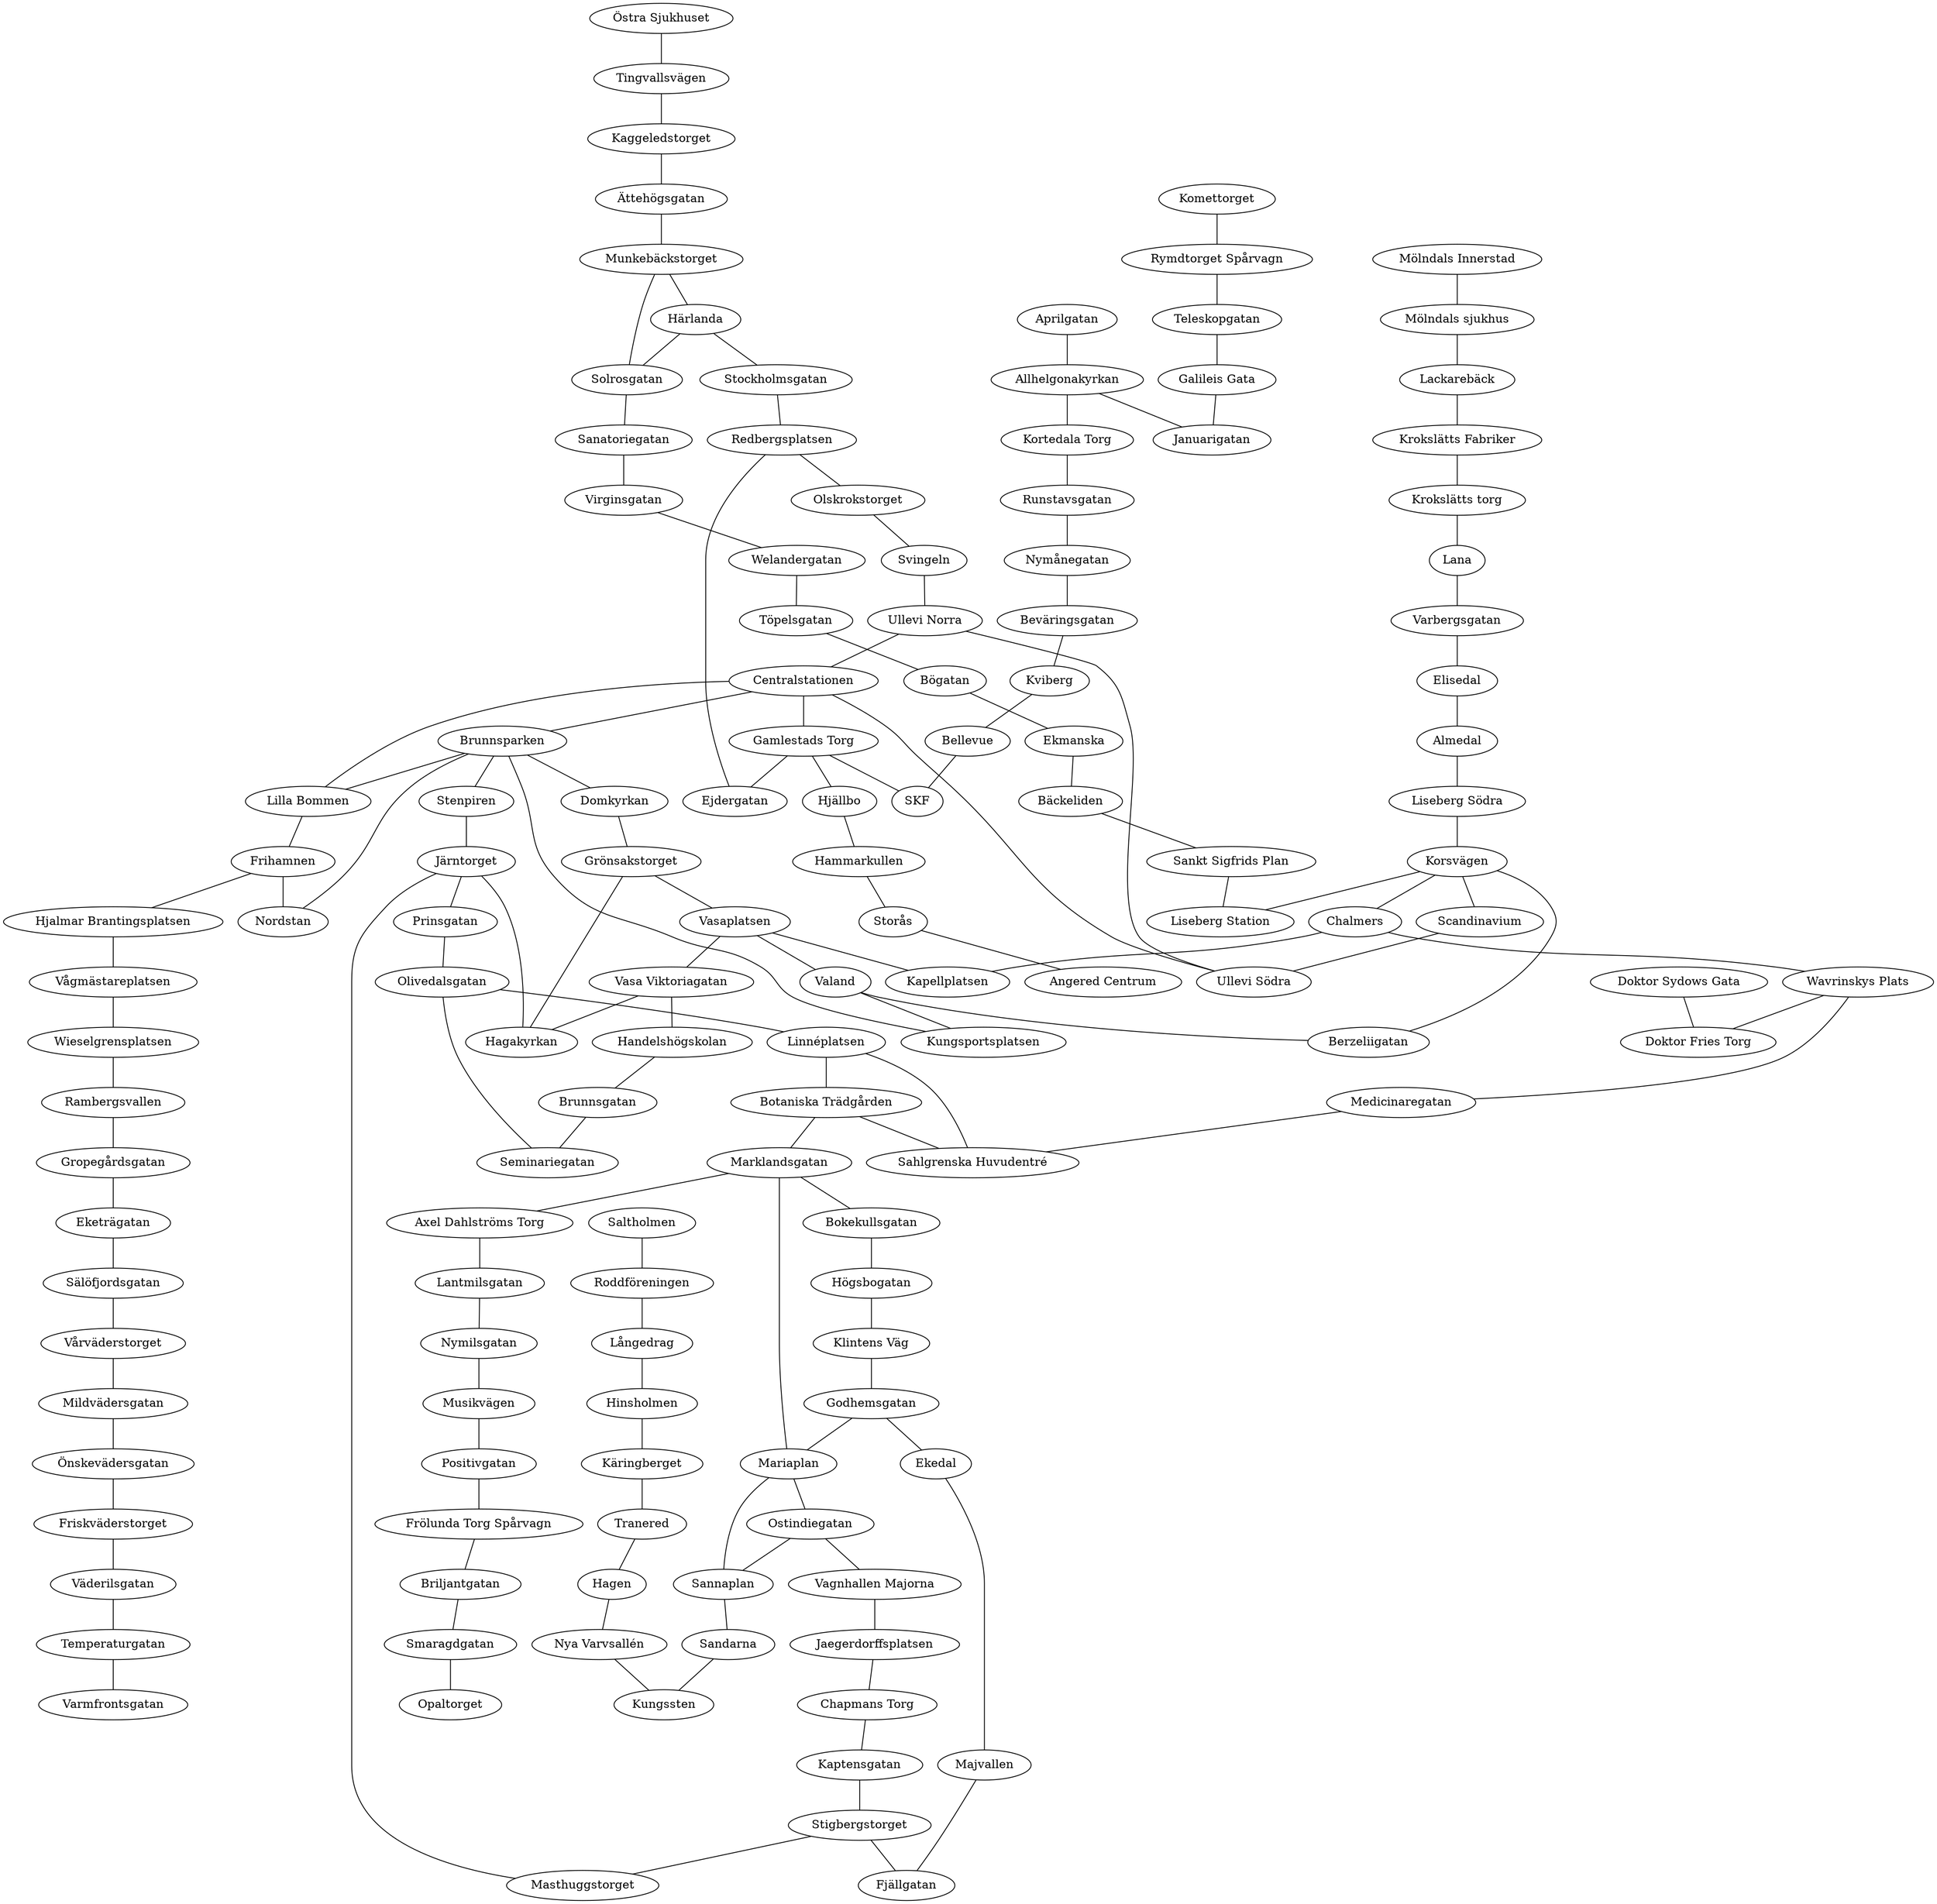 graph {
	"Östra Sjukhuset"
	"Tingvallsvägen"
	Kaggeledstorget
	"Ättehögsgatan"
	"Munkebäckstorget"
	"Härlanda"
	Stockholmsgatan
	Redbergsplatsen
	Olskrokstorget
	Svingeln
	"Ullevi Norra"
	Centralstationen
	Brunnsparken
	Stenpiren
	"Järntorget"
	Prinsgatan
	Olivedalsgatan
	"Linnéplatsen"
	"Botaniska Trädgården"
	Marklandsgatan
	"Axel Dahlströms Torg"
	Lantmilsgatan
	Nymilsgatan
	"Musikvägen"
	Positivgatan
	"Frölunda Torg Spårvagn"
	Briljantgatan
	Smaragdgatan
	"Mölndals Innerstad"
	"Mölndals sjukhus"
	"Lackarebäck"
	"Krokslätts Fabriker"
	"Krokslätts torg"
	Lana
	Varbergsgatan
	Elisedal
	Almedal
	"Liseberg Södra"
	"Korsvägen"
	Scandinavium
	"Ullevi Södra"
	Domkyrkan
	"Grönsakstorget"
	Vasaplatsen
	"Vasa Viktoriagatan"
	"Handelshögskolan"
	Brunnsgatan
	Seminariegatan
	Bokekullsgatan
	"Högsbogatan"
	"Klintens Väg"
	Godhemsgatan
	Mariaplan
	Ostindiegatan
	"Vagnhallen Majorna"
	Jaegerdorffsplatsen
	"Chapmans Torg"
	Kaptensgatan
	Stigbergstorget
	Masthuggstorget
	Hagakyrkan
	Valand
	Kungsportsplatsen
	Solrosgatan
	Sanatoriegatan
	Berzeliigatan
	"Gamlestads Torg"
	"Hjällbo"
	Hammarkullen
	"Storås"
	Virginsgatan
	Welandergatan
	"Töpelsgatan"
	"Bögatan"
	Ekmanska
	"Bäckeliden"
	"Sankt Sigfrids Plan"
	"Liseberg Station"
	"Lilla Bommen"
	Frihamnen
	"Hjalmar Brantingsplatsen"
	"Vågmästareplatsen"
	Wieselgrensplatsen
	Rambergsvallen
	"Gropegårdsgatan"
	"Eketrägatan"
	"Sälöfjordsgatan"
	"Vårväderstorget"
	"Mildvädersgatan"
	"Önskevädersgatan"
	"Friskväderstorget"
	"Väderilsgatan"
	Temperaturgatan
	Aprilgatan
	Allhelgonakyrkan
	"Kortedala Torg"
	Runstavsgatan
	"Nymånegatan"
	"Beväringsgatan"
	Kviberg
	Bellevue
	SKF
	Ejdergatan
	Chalmers
	"Wavrinskys Plats"
	Medicinaregatan
	"Sahlgrenska Huvudentré"
	Nordstan
	Komettorget
	"Rymdtorget Spårvagn"
	Teleskopgatan
	"Galileis Gata"
	Januarigatan
	Kapellplatsen
	"Angered Centrum"
	Sannaplan
	Sandarna
	"Doktor Sydows Gata"
	"Doktor Fries Torg"
	Saltholmen
	"Roddföreningen"
	"Långedrag"
	Hinsholmen
	"Käringberget"
	Tranered
	Hagen
	"Nya Varvsallén"
	Kungssten
	Ekedal
	Majvallen
	"Fjällgatan"
	Opaltorget
	Varmfrontsgatan
	"Östra Sjukhuset" -- "Tingvallsvägen"
	"Tingvallsvägen" -- Kaggeledstorget
	Kaggeledstorget -- "Ättehögsgatan"
	"Ättehögsgatan" -- "Munkebäckstorget"
	"Munkebäckstorget" -- "Härlanda"
	"Munkebäckstorget" -- Solrosgatan
	"Härlanda" -- Stockholmsgatan
	"Härlanda" -- Solrosgatan
	Stockholmsgatan -- Redbergsplatsen
	Redbergsplatsen -- Olskrokstorget
	Redbergsplatsen -- Ejdergatan
	Olskrokstorget -- Svingeln
	Svingeln -- "Ullevi Norra"
	"Ullevi Norra" -- Centralstationen
	"Ullevi Norra" -- "Ullevi Södra"
	Centralstationen -- Brunnsparken
	Centralstationen -- "Gamlestads Torg"
	Centralstationen -- "Lilla Bommen"
	Centralstationen -- "Ullevi Södra"
	Brunnsparken -- Stenpiren
	Brunnsparken -- Domkyrkan
	Brunnsparken -- "Lilla Bommen"
	Brunnsparken -- Nordstan
	Brunnsparken -- Kungsportsplatsen
	Stenpiren -- "Järntorget"
	"Järntorget" -- Prinsgatan
	"Järntorget" -- Hagakyrkan
	"Järntorget" -- Masthuggstorget
	Prinsgatan -- Olivedalsgatan
	Olivedalsgatan -- "Linnéplatsen"
	Olivedalsgatan -- Seminariegatan
	"Linnéplatsen" -- "Botaniska Trädgården"
	"Linnéplatsen" -- "Sahlgrenska Huvudentré"
	"Botaniska Trädgården" -- Marklandsgatan
	"Botaniska Trädgården" -- "Sahlgrenska Huvudentré"
	Marklandsgatan -- "Axel Dahlströms Torg"
	Marklandsgatan -- Bokekullsgatan
	Marklandsgatan -- Mariaplan
	"Axel Dahlströms Torg" -- Lantmilsgatan
	Lantmilsgatan -- Nymilsgatan
	Nymilsgatan -- "Musikvägen"
	"Musikvägen" -- Positivgatan
	Positivgatan -- "Frölunda Torg Spårvagn"
	"Frölunda Torg Spårvagn" -- Briljantgatan
	Briljantgatan -- Smaragdgatan
	Smaragdgatan -- Opaltorget
	"Mölndals Innerstad" -- "Mölndals sjukhus"
	"Mölndals sjukhus" -- "Lackarebäck"
	"Lackarebäck" -- "Krokslätts Fabriker"
	"Krokslätts Fabriker" -- "Krokslätts torg"
	"Krokslätts torg" -- Lana
	Lana -- Varbergsgatan
	Varbergsgatan -- Elisedal
	Elisedal -- Almedal
	Almedal -- "Liseberg Södra"
	"Liseberg Södra" -- "Korsvägen"
	"Korsvägen" -- Scandinavium
	"Korsvägen" -- Berzeliigatan
	"Korsvägen" -- Chalmers
	"Korsvägen" -- "Liseberg Station"
	Scandinavium -- "Ullevi Södra"
	Domkyrkan -- "Grönsakstorget"
	"Grönsakstorget" -- Vasaplatsen
	"Grönsakstorget" -- Hagakyrkan
	Vasaplatsen -- "Vasa Viktoriagatan"
	Vasaplatsen -- Valand
	Vasaplatsen -- Kapellplatsen
	"Vasa Viktoriagatan" -- "Handelshögskolan"
	"Vasa Viktoriagatan" -- Hagakyrkan
	"Handelshögskolan" -- Brunnsgatan
	Brunnsgatan -- Seminariegatan
	Bokekullsgatan -- "Högsbogatan"
	"Högsbogatan" -- "Klintens Väg"
	"Klintens Väg" -- Godhemsgatan
	Godhemsgatan -- Mariaplan
	Godhemsgatan -- Ekedal
	Mariaplan -- Ostindiegatan
	Mariaplan -- Sannaplan
	Ostindiegatan -- "Vagnhallen Majorna"
	Ostindiegatan -- Sannaplan
	"Vagnhallen Majorna" -- Jaegerdorffsplatsen
	Jaegerdorffsplatsen -- "Chapmans Torg"
	"Chapmans Torg" -- Kaptensgatan
	Kaptensgatan -- Stigbergstorget
	Stigbergstorget -- Masthuggstorget
	Stigbergstorget -- "Fjällgatan"
	Valand -- Kungsportsplatsen
	Valand -- Berzeliigatan
	Solrosgatan -- Sanatoriegatan
	Sanatoriegatan -- Virginsgatan
	"Gamlestads Torg" -- "Hjällbo"
	"Gamlestads Torg" -- Ejdergatan
	"Gamlestads Torg" -- SKF
	"Hjällbo" -- Hammarkullen
	Hammarkullen -- "Storås"
	"Storås" -- "Angered Centrum"
	Virginsgatan -- Welandergatan
	Welandergatan -- "Töpelsgatan"
	"Töpelsgatan" -- "Bögatan"
	"Bögatan" -- Ekmanska
	Ekmanska -- "Bäckeliden"
	"Bäckeliden" -- "Sankt Sigfrids Plan"
	"Sankt Sigfrids Plan" -- "Liseberg Station"
	"Lilla Bommen" -- Frihamnen
	Frihamnen -- "Hjalmar Brantingsplatsen"
	Frihamnen -- Nordstan
	"Hjalmar Brantingsplatsen" -- "Vågmästareplatsen"
	"Vågmästareplatsen" -- Wieselgrensplatsen
	Wieselgrensplatsen -- Rambergsvallen
	Rambergsvallen -- "Gropegårdsgatan"
	"Gropegårdsgatan" -- "Eketrägatan"
	"Eketrägatan" -- "Sälöfjordsgatan"
	"Sälöfjordsgatan" -- "Vårväderstorget"
	"Vårväderstorget" -- "Mildvädersgatan"
	"Mildvädersgatan" -- "Önskevädersgatan"
	"Önskevädersgatan" -- "Friskväderstorget"
	"Friskväderstorget" -- "Väderilsgatan"
	"Väderilsgatan" -- Temperaturgatan
	Temperaturgatan -- Varmfrontsgatan
	Aprilgatan -- Allhelgonakyrkan
	Allhelgonakyrkan -- "Kortedala Torg"
	Allhelgonakyrkan -- Januarigatan
	"Kortedala Torg" -- Runstavsgatan
	Runstavsgatan -- "Nymånegatan"
	"Nymånegatan" -- "Beväringsgatan"
	"Beväringsgatan" -- Kviberg
	Kviberg -- Bellevue
	Bellevue -- SKF
	Chalmers -- "Wavrinskys Plats"
	Chalmers -- Kapellplatsen
	"Wavrinskys Plats" -- Medicinaregatan
	"Wavrinskys Plats" -- "Doktor Fries Torg"
	Medicinaregatan -- "Sahlgrenska Huvudentré"
	Komettorget -- "Rymdtorget Spårvagn"
	"Rymdtorget Spårvagn" -- Teleskopgatan
	Teleskopgatan -- "Galileis Gata"
	"Galileis Gata" -- Januarigatan
	Sannaplan -- Sandarna
	Sandarna -- Kungssten
	"Doktor Sydows Gata" -- "Doktor Fries Torg"
	Saltholmen -- "Roddföreningen"
	"Roddföreningen" -- "Långedrag"
	"Långedrag" -- Hinsholmen
	Hinsholmen -- "Käringberget"
	"Käringberget" -- Tranered
	Tranered -- Hagen
	Hagen -- "Nya Varvsallén"
	"Nya Varvsallén" -- Kungssten
	Ekedal -- Majvallen
	Majvallen -- "Fjällgatan"
}
